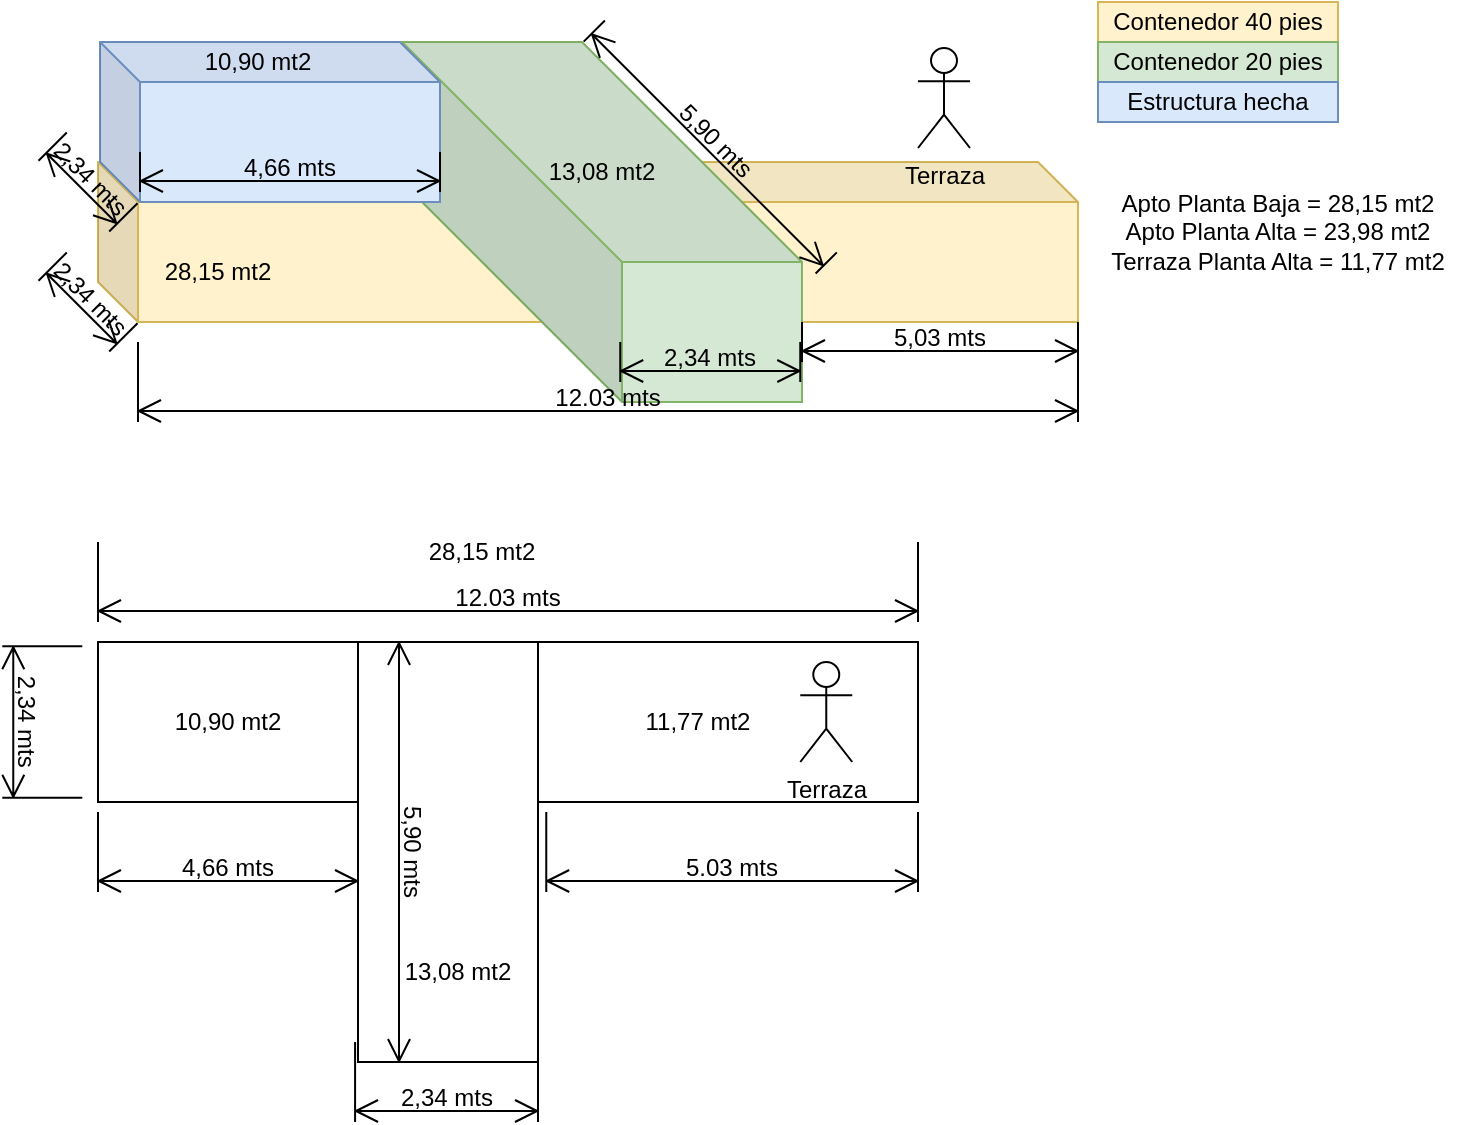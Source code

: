 <mxfile version="26.0.7">
  <diagram name="Page-1" id="61Vkv95G4U7oSuJywjrz">
    <mxGraphModel dx="1183" dy="734" grid="1" gridSize="10" guides="1" tooltips="1" connect="1" arrows="1" fold="1" page="1" pageScale="1" pageWidth="850" pageHeight="1100" math="0" shadow="0">
      <root>
        <mxCell id="0" />
        <mxCell id="1" parent="0" />
        <mxCell id="qJypHuBIZEy-QdpRI4N3-1" value="" style="shape=cube;whiteSpace=wrap;html=1;boundedLbl=1;backgroundOutline=1;darkOpacity=0.05;darkOpacity2=0.1;size=20;fillColor=#fff2cc;strokeColor=#d6b656;" vertex="1" parent="1">
          <mxGeometry x="110" y="120" width="490" height="80" as="geometry" />
        </mxCell>
        <mxCell id="qJypHuBIZEy-QdpRI4N3-2" value="" style="shape=cube;whiteSpace=wrap;html=1;boundedLbl=1;backgroundOutline=1;darkOpacity=0.05;darkOpacity2=0.1;size=110;fillColor=#d5e8d4;strokeColor=#82b366;" vertex="1" parent="1">
          <mxGeometry x="262" y="60" width="200" height="180" as="geometry" />
        </mxCell>
        <mxCell id="qJypHuBIZEy-QdpRI4N3-3" value="" style="rounded=0;whiteSpace=wrap;html=1;" vertex="1" parent="1">
          <mxGeometry x="110" y="360" width="410" height="80" as="geometry" />
        </mxCell>
        <mxCell id="qJypHuBIZEy-QdpRI4N3-4" value="" style="rounded=0;whiteSpace=wrap;html=1;" vertex="1" parent="1">
          <mxGeometry x="240" y="360" width="90" height="210" as="geometry" />
        </mxCell>
        <mxCell id="qJypHuBIZEy-QdpRI4N3-5" value="12.03 mts" style="shape=dimension;whiteSpace=wrap;html=1;align=center;points=[];verticalAlign=bottom;spacingBottom=3;labelBackgroundColor=none;" vertex="1" parent="1">
          <mxGeometry x="130" y="210" width="470" height="40" as="geometry" />
        </mxCell>
        <mxCell id="qJypHuBIZEy-QdpRI4N3-6" value="5,90 mts" style="shape=dimension;whiteSpace=wrap;html=1;align=center;points=[];verticalAlign=bottom;spacingBottom=3;labelBackgroundColor=none;rotation=45;" vertex="1" parent="1">
          <mxGeometry x="334.13" y="105" width="164" height="15" as="geometry" />
        </mxCell>
        <mxCell id="qJypHuBIZEy-QdpRI4N3-7" value="2,34 mts" style="shape=dimension;whiteSpace=wrap;html=1;align=center;points=[];verticalAlign=bottom;spacingBottom=3;labelBackgroundColor=none;" vertex="1" parent="1">
          <mxGeometry x="371.13" y="210" width="90" height="20" as="geometry" />
        </mxCell>
        <mxCell id="qJypHuBIZEy-QdpRI4N3-8" value="12.03 mts" style="shape=dimension;whiteSpace=wrap;html=1;align=center;points=[];verticalAlign=bottom;spacingBottom=3;labelBackgroundColor=none;" vertex="1" parent="1">
          <mxGeometry x="110" y="310" width="410" height="40" as="geometry" />
        </mxCell>
        <mxCell id="qJypHuBIZEy-QdpRI4N3-9" value="2,34 mts" style="shape=dimension;whiteSpace=wrap;html=1;align=center;points=[];verticalAlign=bottom;spacingBottom=3;labelBackgroundColor=none;" vertex="1" parent="1">
          <mxGeometry x="238.54" y="560" width="91.46" height="40" as="geometry" />
        </mxCell>
        <mxCell id="qJypHuBIZEy-QdpRI4N3-10" value="2,34 mts" style="shape=dimension;whiteSpace=wrap;html=1;align=center;points=[];verticalAlign=bottom;spacingBottom=3;labelBackgroundColor=none;rotation=90;" vertex="1" parent="1">
          <mxGeometry x="44.27" y="380" width="75.73" height="40" as="geometry" />
        </mxCell>
        <mxCell id="qJypHuBIZEy-QdpRI4N3-11" value="5,90 mts" style="shape=dimension;whiteSpace=wrap;html=1;align=center;points=[];verticalAlign=bottom;spacingBottom=3;labelBackgroundColor=none;rotation=90;" vertex="1" parent="1">
          <mxGeometry x="170" y="445" width="210" height="40" as="geometry" />
        </mxCell>
        <mxCell id="qJypHuBIZEy-QdpRI4N3-12" value="28,15 mt2" style="text;html=1;align=center;verticalAlign=middle;whiteSpace=wrap;rounded=0;" vertex="1" parent="1">
          <mxGeometry x="130" y="160" width="80" height="30" as="geometry" />
        </mxCell>
        <mxCell id="qJypHuBIZEy-QdpRI4N3-13" value="13,08 mt2" style="text;html=1;align=center;verticalAlign=middle;whiteSpace=wrap;rounded=0;" vertex="1" parent="1">
          <mxGeometry x="322" y="110" width="80" height="30" as="geometry" />
        </mxCell>
        <mxCell id="qJypHuBIZEy-QdpRI4N3-14" value="13,08 mt2" style="text;html=1;align=center;verticalAlign=middle;whiteSpace=wrap;rounded=0;" vertex="1" parent="1">
          <mxGeometry x="250" y="510" width="80" height="30" as="geometry" />
        </mxCell>
        <mxCell id="qJypHuBIZEy-QdpRI4N3-15" value="28,15 mt2" style="text;html=1;align=center;verticalAlign=middle;whiteSpace=wrap;rounded=0;" vertex="1" parent="1">
          <mxGeometry x="262" y="300" width="80" height="30" as="geometry" />
        </mxCell>
        <mxCell id="qJypHuBIZEy-QdpRI4N3-16" value="" style="shape=cube;whiteSpace=wrap;html=1;boundedLbl=1;backgroundOutline=1;darkOpacity=0.05;darkOpacity2=0.1;size=20;fillColor=#dae8fc;strokeColor=#6c8ebf;" vertex="1" parent="1">
          <mxGeometry x="111" y="60" width="170" height="80" as="geometry" />
        </mxCell>
        <mxCell id="qJypHuBIZEy-QdpRI4N3-17" value="4,66 mts" style="shape=dimension;whiteSpace=wrap;html=1;align=center;points=[];verticalAlign=bottom;spacingBottom=3;labelBackgroundColor=none;" vertex="1" parent="1">
          <mxGeometry x="110" y="445" width="130" height="40" as="geometry" />
        </mxCell>
        <mxCell id="qJypHuBIZEy-QdpRI4N3-18" value="2,34 mts" style="shape=dimension;whiteSpace=wrap;html=1;align=center;points=[];verticalAlign=bottom;spacingBottom=3;labelBackgroundColor=none;rotation=45;" vertex="1" parent="1">
          <mxGeometry x="80" y="180" width="50" height="20" as="geometry" />
        </mxCell>
        <mxCell id="qJypHuBIZEy-QdpRI4N3-19" value="5,03 mts" style="shape=dimension;whiteSpace=wrap;html=1;align=center;points=[];verticalAlign=bottom;spacingBottom=3;labelBackgroundColor=none;" vertex="1" parent="1">
          <mxGeometry x="462" y="200" width="138" height="20" as="geometry" />
        </mxCell>
        <mxCell id="qJypHuBIZEy-QdpRI4N3-20" value="2,34 mts" style="shape=dimension;whiteSpace=wrap;html=1;align=center;points=[];verticalAlign=bottom;spacingBottom=3;labelBackgroundColor=none;rotation=45;" vertex="1" parent="1">
          <mxGeometry x="80" y="120" width="50" height="20" as="geometry" />
        </mxCell>
        <mxCell id="qJypHuBIZEy-QdpRI4N3-21" value="10,90 mt2" style="text;html=1;align=center;verticalAlign=middle;whiteSpace=wrap;rounded=0;" vertex="1" parent="1">
          <mxGeometry x="150" y="55" width="80" height="30" as="geometry" />
        </mxCell>
        <mxCell id="qJypHuBIZEy-QdpRI4N3-22" value="4,66 mts" style="shape=dimension;whiteSpace=wrap;html=1;align=center;points=[];verticalAlign=bottom;spacingBottom=3;labelBackgroundColor=none;" vertex="1" parent="1">
          <mxGeometry x="131" y="115" width="150" height="20" as="geometry" />
        </mxCell>
        <mxCell id="qJypHuBIZEy-QdpRI4N3-25" value="Terraza" style="shape=umlActor;verticalLabelPosition=bottom;verticalAlign=top;html=1;outlineConnect=0;" vertex="1" parent="1">
          <mxGeometry x="520" y="63" width="26" height="50" as="geometry" />
        </mxCell>
        <mxCell id="qJypHuBIZEy-QdpRI4N3-26" value="10,90 mt2" style="text;html=1;align=center;verticalAlign=middle;whiteSpace=wrap;rounded=0;" vertex="1" parent="1">
          <mxGeometry x="135" y="385" width="80" height="30" as="geometry" />
        </mxCell>
        <mxCell id="qJypHuBIZEy-QdpRI4N3-27" value="Terraza" style="shape=umlActor;verticalLabelPosition=bottom;verticalAlign=top;html=1;outlineConnect=0;" vertex="1" parent="1">
          <mxGeometry x="461.13" y="370" width="26" height="50" as="geometry" />
        </mxCell>
        <mxCell id="qJypHuBIZEy-QdpRI4N3-28" value="11,77 mt2" style="text;html=1;align=center;verticalAlign=middle;whiteSpace=wrap;rounded=0;" vertex="1" parent="1">
          <mxGeometry x="370" y="385" width="80" height="30" as="geometry" />
        </mxCell>
        <mxCell id="qJypHuBIZEy-QdpRI4N3-29" value="5.03 mts" style="shape=dimension;whiteSpace=wrap;html=1;align=center;points=[];verticalAlign=bottom;spacingBottom=3;labelBackgroundColor=none;" vertex="1" parent="1">
          <mxGeometry x="334.13" y="445" width="185.87" height="40" as="geometry" />
        </mxCell>
        <mxCell id="qJypHuBIZEy-QdpRI4N3-31" value="Apto Planta Baja = 28,15 mt2&lt;div&gt;Apto Planta Alta = 23,98 mt2&lt;/div&gt;&lt;div&gt;Terraza Planta Alta = 11,77 mt2&lt;/div&gt;" style="text;html=1;align=center;verticalAlign=middle;whiteSpace=wrap;rounded=0;" vertex="1" parent="1">
          <mxGeometry x="610" y="140" width="180" height="30" as="geometry" />
        </mxCell>
        <mxCell id="qJypHuBIZEy-QdpRI4N3-32" value="Contenedor 40 pies" style="rounded=0;whiteSpace=wrap;html=1;fillColor=#fff2cc;strokeColor=#d6b656;" vertex="1" parent="1">
          <mxGeometry x="610" y="40" width="120" height="20" as="geometry" />
        </mxCell>
        <mxCell id="qJypHuBIZEy-QdpRI4N3-33" value="Contenedor 20 pies" style="rounded=0;whiteSpace=wrap;html=1;fillColor=#d5e8d4;strokeColor=#82b366;" vertex="1" parent="1">
          <mxGeometry x="610" y="60" width="120" height="20" as="geometry" />
        </mxCell>
        <mxCell id="qJypHuBIZEy-QdpRI4N3-34" value="Estructura hecha" style="rounded=0;whiteSpace=wrap;html=1;fillColor=#dae8fc;strokeColor=#6c8ebf;" vertex="1" parent="1">
          <mxGeometry x="610" y="80" width="120" height="20" as="geometry" />
        </mxCell>
      </root>
    </mxGraphModel>
  </diagram>
</mxfile>
